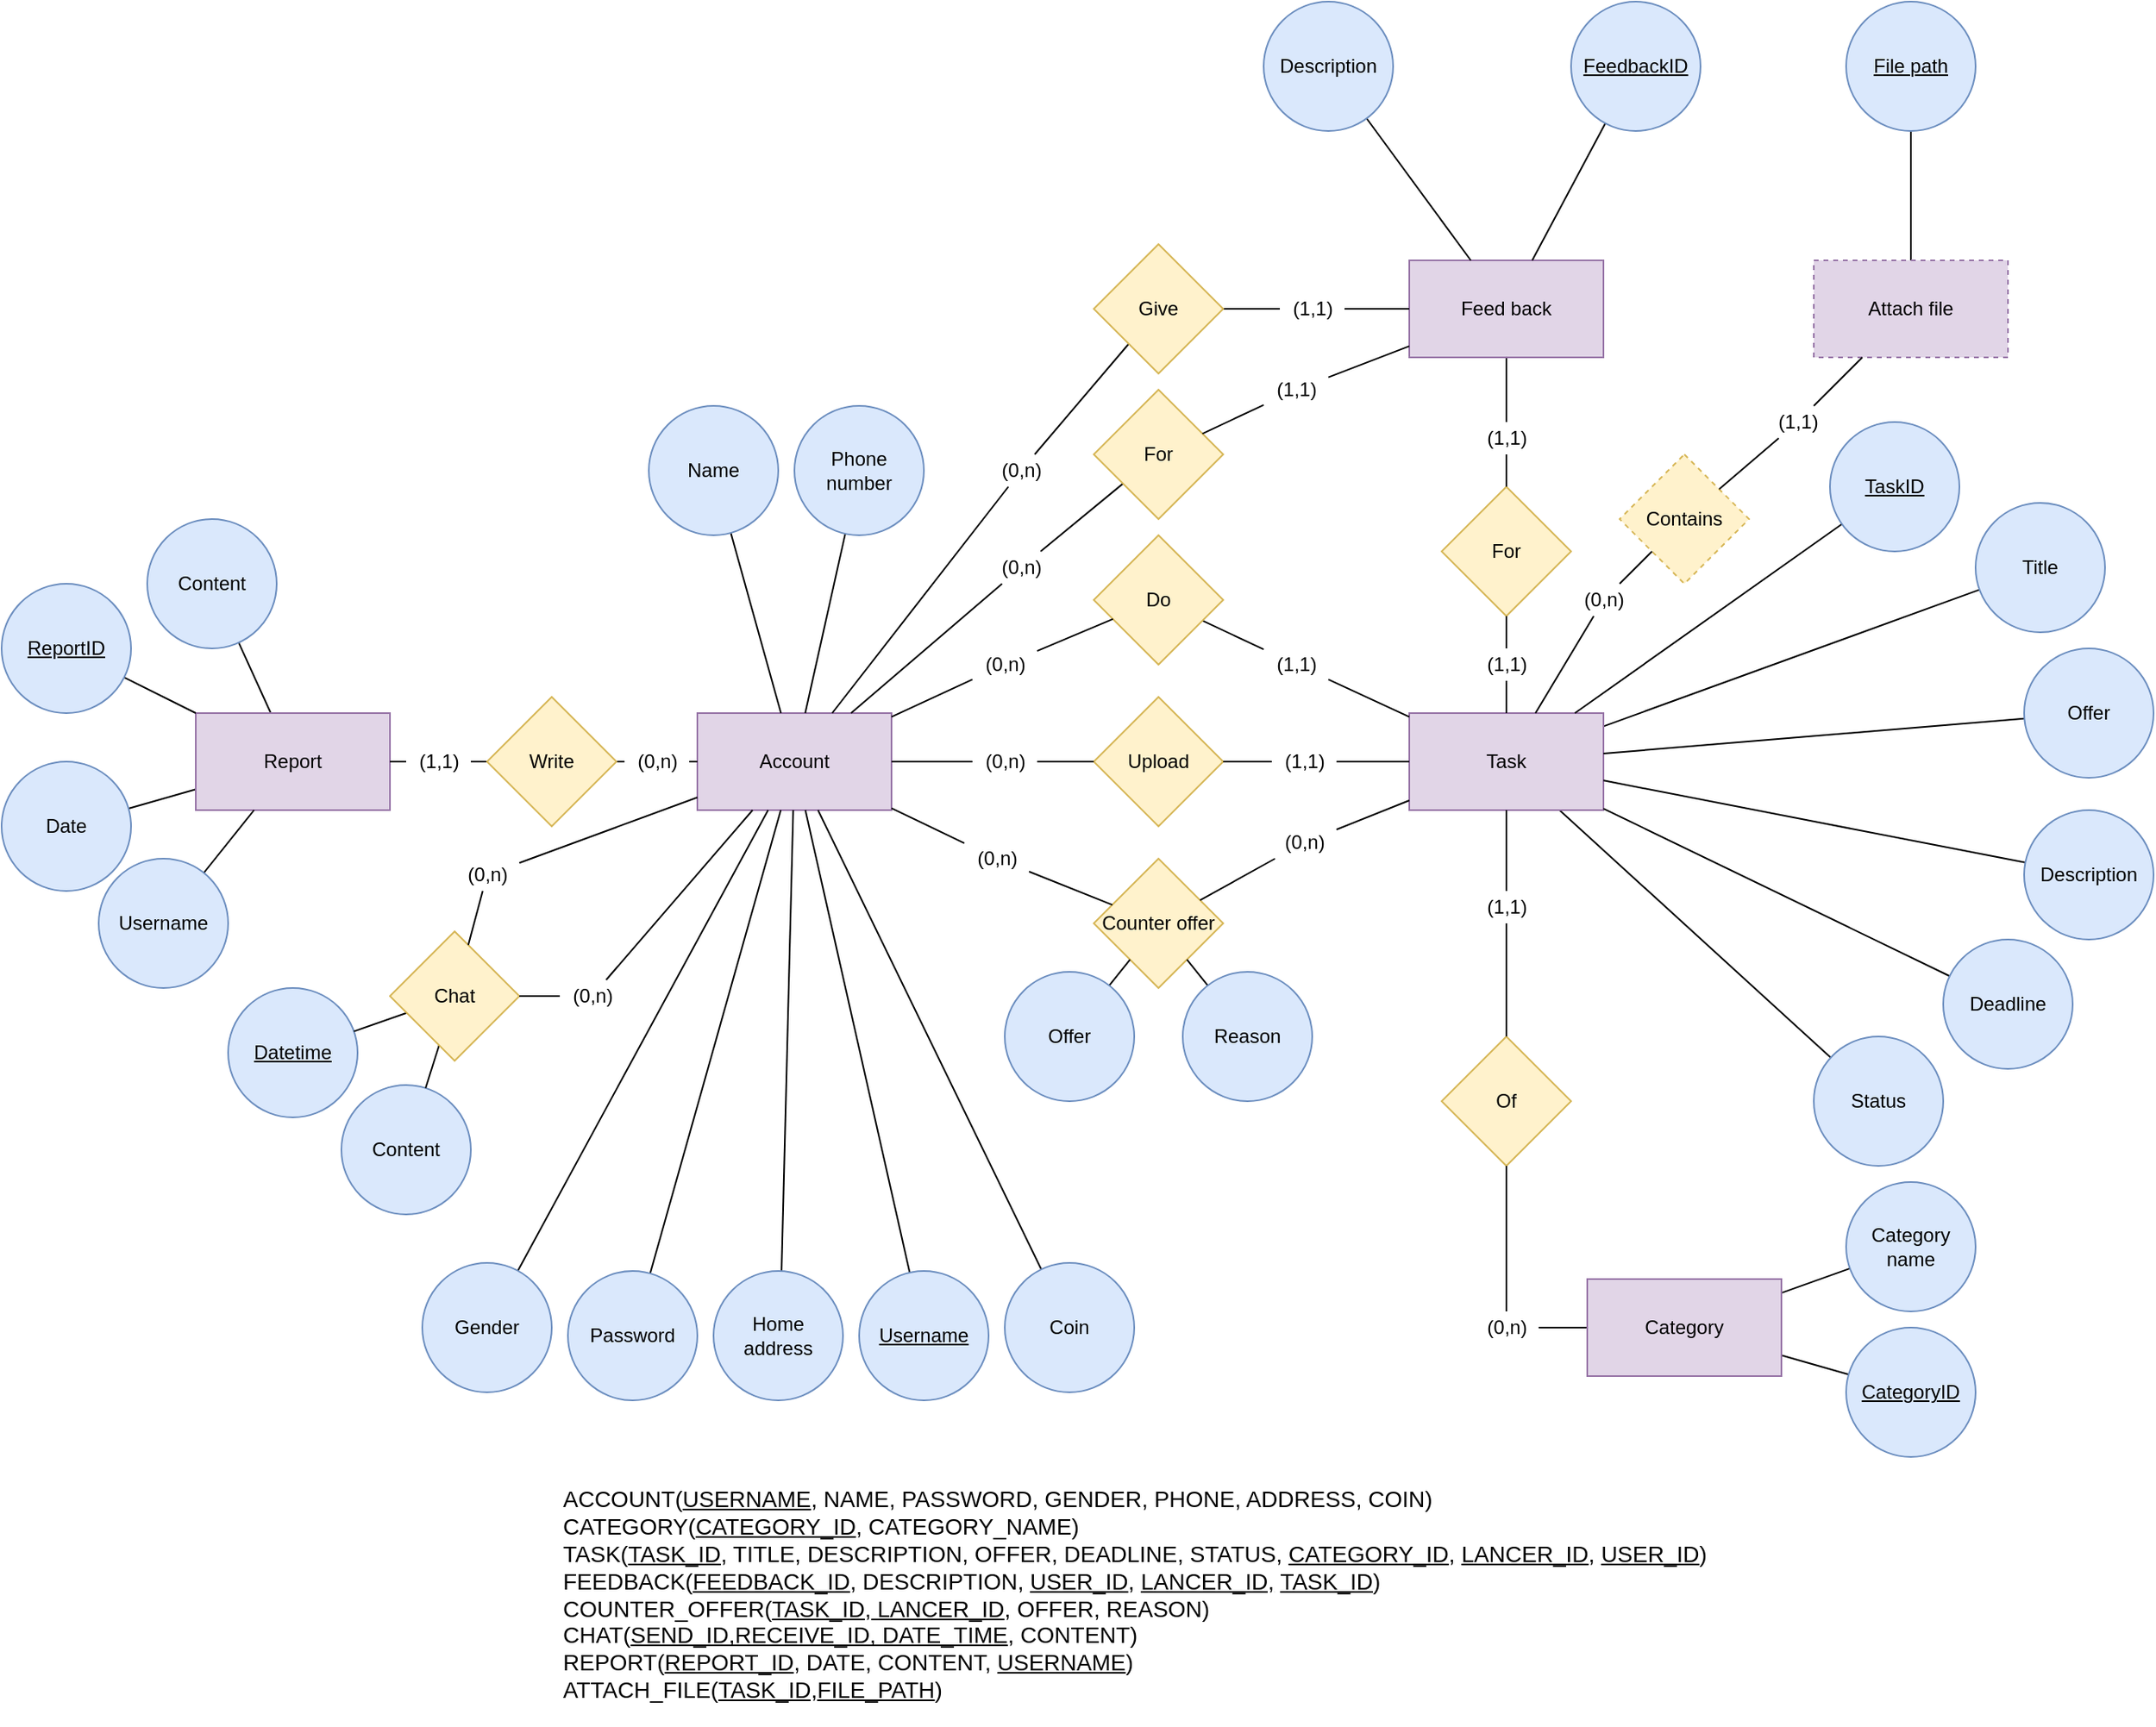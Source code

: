 <mxfile version="13.5.1" type="device"><diagram id="R2lEEEUBdFMjLlhIrx00" name="Page-1"><mxGraphModel dx="1874" dy="592" grid="1" gridSize="10" guides="1" tooltips="1" connect="1" arrows="1" fold="1" page="1" pageScale="1" pageWidth="850" pageHeight="1100" math="0" shadow="0" extFonts="Permanent Marker^https://fonts.googleapis.com/css?family=Permanent+Marker"><root><mxCell id="0"/><mxCell id="1" parent="0"/><mxCell id="MIZJ88geN4VkH-W38aIh-14" style="edgeStyle=none;rounded=0;orthogonalLoop=1;jettySize=auto;html=1;endArrow=none;endFill=0;" parent="1" source="MIZJ88geN4VkH-W38aIh-86" target="bwsTUodTvdUp8kqjwRut-89" edge="1"><mxGeometry relative="1" as="geometry"/></mxCell><mxCell id="MIZJ88geN4VkH-W38aIh-15" style="edgeStyle=none;rounded=0;orthogonalLoop=1;jettySize=auto;html=1;endArrow=none;endFill=0;" parent="1" source="MIZJ88geN4VkH-W38aIh-82" target="bwsTUodTvdUp8kqjwRut-88" edge="1"><mxGeometry relative="1" as="geometry"/></mxCell><mxCell id="MIZJ88geN4VkH-W38aIh-29" style="edgeStyle=none;rounded=0;orthogonalLoop=1;jettySize=auto;html=1;endArrow=none;endFill=0;" parent="1" source="MIZJ88geN4VkH-W38aIh-73" target="bwsTUodTvdUp8kqjwRut-73" edge="1"><mxGeometry relative="1" as="geometry"/></mxCell><mxCell id="bwsTUodTvdUp8kqjwRut-4" value="Account" style="rounded=0;whiteSpace=wrap;html=1;fillColor=#e1d5e7;strokeColor=#9673a6;" parent="1" vertex="1"><mxGeometry x="-170" y="470" width="120" height="60" as="geometry"/></mxCell><mxCell id="MIZJ88geN4VkH-W38aIh-22" style="edgeStyle=none;rounded=0;orthogonalLoop=1;jettySize=auto;html=1;endArrow=none;endFill=0;" parent="1" source="bwsTUodTvdUp8kqjwRut-7" target="bwsTUodTvdUp8kqjwRut-4" edge="1"><mxGeometry relative="1" as="geometry"/></mxCell><mxCell id="bwsTUodTvdUp8kqjwRut-7" value="Username" style="ellipse;whiteSpace=wrap;html=1;aspect=fixed;fontStyle=4;fillColor=#dae8fc;strokeColor=#6c8ebf;" parent="1" vertex="1"><mxGeometry x="-70" y="815" width="80" height="80" as="geometry"/></mxCell><mxCell id="XnlqO2PIqlRNYGpHkRae-4" style="edgeStyle=none;rounded=0;orthogonalLoop=1;jettySize=auto;html=1;endArrow=none;endFill=0;" parent="1" source="bwsTUodTvdUp8kqjwRut-9" target="bwsTUodTvdUp8kqjwRut-4" edge="1"><mxGeometry relative="1" as="geometry"/></mxCell><mxCell id="bwsTUodTvdUp8kqjwRut-9" value="Phone number" style="ellipse;whiteSpace=wrap;html=1;aspect=fixed;direction=west;fillColor=#dae8fc;strokeColor=#6c8ebf;" parent="1" vertex="1"><mxGeometry x="-110" y="280" width="80" height="80" as="geometry"/></mxCell><mxCell id="bwsTUodTvdUp8kqjwRut-112" style="edgeStyle=none;rounded=0;orthogonalLoop=1;jettySize=auto;html=1;exitX=0.5;exitY=1;exitDx=0;exitDy=0;endArrow=none;endFill=0;" parent="1" source="bwsTUodTvdUp8kqjwRut-10" target="bwsTUodTvdUp8kqjwRut-4" edge="1"><mxGeometry relative="1" as="geometry"/></mxCell><mxCell id="bwsTUodTvdUp8kqjwRut-10" value="Home address" style="ellipse;whiteSpace=wrap;html=1;aspect=fixed;fillColor=#dae8fc;strokeColor=#6c8ebf;" parent="1" vertex="1"><mxGeometry x="-160" y="815" width="80" height="80" as="geometry"/></mxCell><mxCell id="MIZJ88geN4VkH-W38aIh-21" style="edgeStyle=none;rounded=0;orthogonalLoop=1;jettySize=auto;html=1;endArrow=none;endFill=0;" parent="1" source="bwsTUodTvdUp8kqjwRut-11" target="bwsTUodTvdUp8kqjwRut-4" edge="1"><mxGeometry relative="1" as="geometry"/></mxCell><mxCell id="bwsTUodTvdUp8kqjwRut-11" value="Gender" style="ellipse;whiteSpace=wrap;html=1;aspect=fixed;fillColor=#dae8fc;strokeColor=#6c8ebf;" parent="1" vertex="1"><mxGeometry x="-340" y="810" width="80" height="80" as="geometry"/></mxCell><mxCell id="bwsTUodTvdUp8kqjwRut-144" style="edgeStyle=none;rounded=0;orthogonalLoop=1;jettySize=auto;html=1;endArrow=none;endFill=0;" parent="1" source="MIZJ88geN4VkH-W38aIh-104" target="bwsTUodTvdUp8kqjwRut-28" edge="1"><mxGeometry relative="1" as="geometry"/></mxCell><mxCell id="fQe3oamUmW8SX_abp2Gm-2" style="rounded=0;orthogonalLoop=1;jettySize=auto;html=1;endArrow=none;endFill=0;" parent="1" source="bwsTUodTvdUp8kqjwRut-26" target="fQe3oamUmW8SX_abp2Gm-1" edge="1"><mxGeometry relative="1" as="geometry"/></mxCell><mxCell id="fQe3oamUmW8SX_abp2Gm-4" style="edgeStyle=none;rounded=0;orthogonalLoop=1;jettySize=auto;html=1;endArrow=none;endFill=0;" parent="1" source="bwsTUodTvdUp8kqjwRut-26" target="fQe3oamUmW8SX_abp2Gm-3" edge="1"><mxGeometry relative="1" as="geometry"/></mxCell><mxCell id="bwsTUodTvdUp8kqjwRut-26" value="Task" style="rounded=0;whiteSpace=wrap;html=1;fillColor=#e1d5e7;strokeColor=#9673a6;" parent="1" vertex="1"><mxGeometry x="270" y="470" width="120" height="60" as="geometry"/></mxCell><mxCell id="MIZJ88geN4VkH-W38aIh-32" style="edgeStyle=none;rounded=0;orthogonalLoop=1;jettySize=auto;html=1;endArrow=none;endFill=0;" parent="1" source="MIZJ88geN4VkH-W38aIh-106" target="bwsTUodTvdUp8kqjwRut-4" edge="1"><mxGeometry relative="1" as="geometry"/></mxCell><mxCell id="bwsTUodTvdUp8kqjwRut-28" value="Do" style="rhombus;whiteSpace=wrap;html=1;fillColor=#fff2cc;strokeColor=#d6b656;direction=south;" parent="1" vertex="1"><mxGeometry x="75" y="360" width="80" height="80" as="geometry"/></mxCell><mxCell id="MIZJ88geN4VkH-W38aIh-2" style="rounded=0;orthogonalLoop=1;jettySize=auto;html=1;endArrow=none;endFill=0;" parent="1" source="MIZJ88geN4VkH-W38aIh-110" target="bwsTUodTvdUp8kqjwRut-41" edge="1"><mxGeometry relative="1" as="geometry"/></mxCell><mxCell id="MIZJ88geN4VkH-W38aIh-3" style="edgeStyle=none;rounded=0;orthogonalLoop=1;jettySize=auto;html=1;endArrow=none;endFill=0;" parent="1" source="MIZJ88geN4VkH-W38aIh-108" target="bwsTUodTvdUp8kqjwRut-26" edge="1"><mxGeometry relative="1" as="geometry"/></mxCell><mxCell id="bwsTUodTvdUp8kqjwRut-31" value="Of" style="rhombus;whiteSpace=wrap;html=1;fillColor=#fff2cc;strokeColor=#d6b656;" parent="1" vertex="1"><mxGeometry x="290" y="670" width="80" height="80" as="geometry"/></mxCell><mxCell id="MIZJ88geN4VkH-W38aIh-43" style="edgeStyle=none;rounded=0;orthogonalLoop=1;jettySize=auto;html=1;endArrow=none;endFill=0;" parent="1" source="bwsTUodTvdUp8kqjwRut-33" target="bwsTUodTvdUp8kqjwRut-26" edge="1"><mxGeometry relative="1" as="geometry"/></mxCell><mxCell id="bwsTUodTvdUp8kqjwRut-33" value="Description" style="ellipse;whiteSpace=wrap;html=1;aspect=fixed;fillColor=#dae8fc;strokeColor=#6c8ebf;" parent="1" vertex="1"><mxGeometry x="650" y="530" width="80" height="80" as="geometry"/></mxCell><mxCell id="MIZJ88geN4VkH-W38aIh-44" style="edgeStyle=none;rounded=0;orthogonalLoop=1;jettySize=auto;html=1;endArrow=none;endFill=0;" parent="1" source="bwsTUodTvdUp8kqjwRut-39" target="bwsTUodTvdUp8kqjwRut-26" edge="1"><mxGeometry relative="1" as="geometry"/></mxCell><mxCell id="bwsTUodTvdUp8kqjwRut-39" value="Deadline" style="ellipse;whiteSpace=wrap;html=1;aspect=fixed;fillColor=#dae8fc;strokeColor=#6c8ebf;" parent="1" vertex="1"><mxGeometry x="600" y="610" width="80" height="80" as="geometry"/></mxCell><mxCell id="MIZJ88geN4VkH-W38aIh-39" style="edgeStyle=none;rounded=0;orthogonalLoop=1;jettySize=auto;html=1;endArrow=none;endFill=0;" parent="1" source="bwsTUodTvdUp8kqjwRut-41" target="bwsTUodTvdUp8kqjwRut-55" edge="1"><mxGeometry relative="1" as="geometry"/></mxCell><mxCell id="MIZJ88geN4VkH-W38aIh-40" style="edgeStyle=none;rounded=0;orthogonalLoop=1;jettySize=auto;html=1;endArrow=none;endFill=0;" parent="1" source="bwsTUodTvdUp8kqjwRut-41" target="bwsTUodTvdUp8kqjwRut-56" edge="1"><mxGeometry relative="1" as="geometry"/></mxCell><mxCell id="bwsTUodTvdUp8kqjwRut-41" value="Category" style="rounded=0;whiteSpace=wrap;html=1;fillColor=#e1d5e7;strokeColor=#9673a6;" parent="1" vertex="1"><mxGeometry x="380" y="820" width="120" height="60" as="geometry"/></mxCell><mxCell id="MIZJ88geN4VkH-W38aIh-42" style="edgeStyle=none;rounded=0;orthogonalLoop=1;jettySize=auto;html=1;endArrow=none;endFill=0;" parent="1" source="bwsTUodTvdUp8kqjwRut-44" target="bwsTUodTvdUp8kqjwRut-26" edge="1"><mxGeometry relative="1" as="geometry"/></mxCell><mxCell id="bwsTUodTvdUp8kqjwRut-44" value="TaskID" style="ellipse;whiteSpace=wrap;html=1;aspect=fixed;fontStyle=4;fillColor=#dae8fc;strokeColor=#6c8ebf;" parent="1" vertex="1"><mxGeometry x="530" y="290" width="80" height="80" as="geometry"/></mxCell><mxCell id="bwsTUodTvdUp8kqjwRut-135" style="edgeStyle=none;rounded=0;orthogonalLoop=1;jettySize=auto;html=1;endArrow=none;endFill=0;" parent="1" source="bwsTUodTvdUp8kqjwRut-46" target="bwsTUodTvdUp8kqjwRut-4" edge="1"><mxGeometry relative="1" as="geometry"/></mxCell><mxCell id="bwsTUodTvdUp8kqjwRut-46" value="Coin" style="ellipse;whiteSpace=wrap;html=1;aspect=fixed;fillColor=#dae8fc;strokeColor=#6c8ebf;" parent="1" vertex="1"><mxGeometry x="20" y="810" width="80" height="80" as="geometry"/></mxCell><mxCell id="MIZJ88geN4VkH-W38aIh-33" style="edgeStyle=none;rounded=0;orthogonalLoop=1;jettySize=auto;html=1;endArrow=none;endFill=0;" parent="1" source="MIZJ88geN4VkH-W38aIh-96" target="bwsTUodTvdUp8kqjwRut-4" edge="1"><mxGeometry relative="1" as="geometry"/></mxCell><mxCell id="MIZJ88geN4VkH-W38aIh-49" style="edgeStyle=none;rounded=0;orthogonalLoop=1;jettySize=auto;html=1;endArrow=none;endFill=0;" parent="1" source="MIZJ88geN4VkH-W38aIh-98" target="bwsTUodTvdUp8kqjwRut-26" edge="1"><mxGeometry relative="1" as="geometry"/></mxCell><mxCell id="bwsTUodTvdUp8kqjwRut-48" value="Upload" style="rhombus;whiteSpace=wrap;html=1;fillColor=#fff2cc;strokeColor=#d6b656;" parent="1" vertex="1"><mxGeometry x="75" y="460" width="80" height="80" as="geometry"/></mxCell><mxCell id="MIZJ88geN4VkH-W38aIh-34" style="edgeStyle=none;rounded=0;orthogonalLoop=1;jettySize=auto;html=1;endArrow=none;endFill=0;" parent="1" source="MIZJ88geN4VkH-W38aIh-100" target="bwsTUodTvdUp8kqjwRut-4" edge="1"><mxGeometry relative="1" as="geometry"/></mxCell><mxCell id="MIZJ88geN4VkH-W38aIh-48" style="edgeStyle=none;rounded=0;orthogonalLoop=1;jettySize=auto;html=1;endArrow=none;endFill=0;" parent="1" source="MIZJ88geN4VkH-W38aIh-102" target="bwsTUodTvdUp8kqjwRut-26" edge="1"><mxGeometry relative="1" as="geometry"/></mxCell><mxCell id="bwsTUodTvdUp8kqjwRut-51" value="Counter offer" style="rhombus;whiteSpace=wrap;html=1;fillColor=#fff2cc;strokeColor=#d6b656;" parent="1" vertex="1"><mxGeometry x="75" y="560" width="80" height="80" as="geometry"/></mxCell><mxCell id="bwsTUodTvdUp8kqjwRut-55" value="CategoryID" style="ellipse;whiteSpace=wrap;html=1;aspect=fixed;fillColor=#dae8fc;strokeColor=#6c8ebf;fontStyle=4" parent="1" vertex="1"><mxGeometry x="540" y="850" width="80" height="80" as="geometry"/></mxCell><mxCell id="bwsTUodTvdUp8kqjwRut-56" value="Category name" style="ellipse;whiteSpace=wrap;html=1;aspect=fixed;fillColor=#dae8fc;strokeColor=#6c8ebf;" parent="1" vertex="1"><mxGeometry x="540" y="760" width="80" height="80" as="geometry"/></mxCell><mxCell id="MIZJ88geN4VkH-W38aIh-30" style="edgeStyle=none;rounded=0;orthogonalLoop=1;jettySize=auto;html=1;endArrow=none;endFill=0;" parent="1" source="bwsTUodTvdUp8kqjwRut-64" target="bwsTUodTvdUp8kqjwRut-51" edge="1"><mxGeometry relative="1" as="geometry"/></mxCell><mxCell id="bwsTUodTvdUp8kqjwRut-64" value="Offer" style="ellipse;whiteSpace=wrap;html=1;aspect=fixed;fontStyle=0;fillColor=#dae8fc;strokeColor=#6c8ebf;" parent="1" vertex="1"><mxGeometry x="20" y="630" width="80" height="80" as="geometry"/></mxCell><mxCell id="MIZJ88geN4VkH-W38aIh-41" style="edgeStyle=none;rounded=0;orthogonalLoop=1;jettySize=auto;html=1;endArrow=none;endFill=0;" parent="1" source="bwsTUodTvdUp8kqjwRut-65" target="bwsTUodTvdUp8kqjwRut-26" edge="1"><mxGeometry relative="1" as="geometry"/></mxCell><mxCell id="bwsTUodTvdUp8kqjwRut-65" value="Offer" style="ellipse;whiteSpace=wrap;html=1;aspect=fixed;fontStyle=0;fillColor=#dae8fc;strokeColor=#6c8ebf;" parent="1" vertex="1"><mxGeometry x="650" y="430" width="80" height="80" as="geometry"/></mxCell><mxCell id="MIZJ88geN4VkH-W38aIh-31" style="edgeStyle=none;rounded=0;orthogonalLoop=1;jettySize=auto;html=1;endArrow=none;endFill=0;" parent="1" source="bwsTUodTvdUp8kqjwRut-68" target="bwsTUodTvdUp8kqjwRut-51" edge="1"><mxGeometry relative="1" as="geometry"/></mxCell><mxCell id="bwsTUodTvdUp8kqjwRut-68" value="Reason" style="ellipse;whiteSpace=wrap;html=1;aspect=fixed;fontStyle=0;fillColor=#dae8fc;strokeColor=#6c8ebf;" parent="1" vertex="1"><mxGeometry x="130" y="630" width="80" height="80" as="geometry"/></mxCell><mxCell id="MIZJ88geN4VkH-W38aIh-36" style="edgeStyle=none;rounded=0;orthogonalLoop=1;jettySize=auto;html=1;endArrow=none;endFill=0;" parent="1" source="bwsTUodTvdUp8kqjwRut-71" target="bwsTUodTvdUp8kqjwRut-79" edge="1"><mxGeometry relative="1" as="geometry"/></mxCell><mxCell id="MIZJ88geN4VkH-W38aIh-38" style="edgeStyle=none;rounded=0;orthogonalLoop=1;jettySize=auto;html=1;endArrow=none;endFill=0;" parent="1" source="bwsTUodTvdUp8kqjwRut-71" target="bwsTUodTvdUp8kqjwRut-83" edge="1"><mxGeometry relative="1" as="geometry"/></mxCell><mxCell id="MIZJ88geN4VkH-W38aIh-51" style="edgeStyle=none;rounded=0;orthogonalLoop=1;jettySize=auto;html=1;endArrow=none;endFill=0;" parent="1" source="MIZJ88geN4VkH-W38aIh-77" target="bwsTUodTvdUp8kqjwRut-73" edge="1"><mxGeometry relative="1" as="geometry"/></mxCell><mxCell id="bwsTUodTvdUp8kqjwRut-71" value="Report" style="rounded=0;whiteSpace=wrap;html=1;fillColor=#e1d5e7;strokeColor=#9673a6;" parent="1" vertex="1"><mxGeometry x="-480" y="470" width="120" height="60" as="geometry"/></mxCell><mxCell id="bwsTUodTvdUp8kqjwRut-73" value="Write" style="rhombus;whiteSpace=wrap;html=1;fillColor=#fff2cc;strokeColor=#d6b656;" parent="1" vertex="1"><mxGeometry x="-300" y="460" width="80" height="80" as="geometry"/></mxCell><mxCell id="bwsTUodTvdUp8kqjwRut-104" style="edgeStyle=none;rounded=0;orthogonalLoop=1;jettySize=auto;html=1;endArrow=none;endFill=0;" parent="1" source="MIZJ88geN4VkH-W38aIh-90" target="bwsTUodTvdUp8kqjwRut-26" edge="1"><mxGeometry relative="1" as="geometry"/></mxCell><mxCell id="MIZJ88geN4VkH-W38aIh-72" style="edgeStyle=none;rounded=0;orthogonalLoop=1;jettySize=auto;html=1;endArrow=none;endFill=0;" parent="1" source="MIZJ88geN4VkH-W38aIh-88" target="bwsTUodTvdUp8kqjwRut-87" edge="1"><mxGeometry relative="1" as="geometry"/></mxCell><mxCell id="bwsTUodTvdUp8kqjwRut-74" value="For" style="rhombus;whiteSpace=wrap;html=1;fillColor=#fff2cc;strokeColor=#d6b656;" parent="1" vertex="1"><mxGeometry x="290" y="330" width="80" height="80" as="geometry"/></mxCell><mxCell id="bwsTUodTvdUp8kqjwRut-79" value="Content" style="ellipse;whiteSpace=wrap;html=1;aspect=fixed;fontStyle=0;fillColor=#dae8fc;strokeColor=#6c8ebf;" parent="1" vertex="1"><mxGeometry x="-510" y="350" width="80" height="80" as="geometry"/></mxCell><mxCell id="bwsTUodTvdUp8kqjwRut-83" value="Date" style="ellipse;whiteSpace=wrap;html=1;aspect=fixed;fontStyle=0;fillColor=#dae8fc;strokeColor=#6c8ebf;" parent="1" vertex="1"><mxGeometry x="-600" y="500" width="80" height="80" as="geometry"/></mxCell><mxCell id="MIZJ88geN4VkH-W38aIh-16" style="edgeStyle=none;rounded=0;orthogonalLoop=1;jettySize=auto;html=1;endArrow=none;endFill=0;" parent="1" source="MIZJ88geN4VkH-W38aIh-84" target="bwsTUodTvdUp8kqjwRut-88" edge="1"><mxGeometry relative="1" as="geometry"/></mxCell><mxCell id="bwsTUodTvdUp8kqjwRut-87" value="Feed back" style="rounded=0;whiteSpace=wrap;html=1;fillColor=#e1d5e7;strokeColor=#9673a6;" parent="1" vertex="1"><mxGeometry x="270" y="190" width="120" height="60" as="geometry"/></mxCell><mxCell id="bwsTUodTvdUp8kqjwRut-88" value="Give" style="rhombus;whiteSpace=wrap;html=1;fillColor=#fff2cc;strokeColor=#d6b656;" parent="1" vertex="1"><mxGeometry x="75" y="180" width="80" height="80" as="geometry"/></mxCell><mxCell id="MIZJ88geN4VkH-W38aIh-18" style="edgeStyle=none;rounded=0;orthogonalLoop=1;jettySize=auto;html=1;endArrow=none;endFill=0;" parent="1" source="MIZJ88geN4VkH-W38aIh-80" target="bwsTUodTvdUp8kqjwRut-87" edge="1"><mxGeometry relative="1" as="geometry"/></mxCell><mxCell id="bwsTUodTvdUp8kqjwRut-89" value="For" style="rhombus;whiteSpace=wrap;html=1;fillColor=#fff2cc;strokeColor=#d6b656;" parent="1" vertex="1"><mxGeometry x="75" y="270" width="80" height="80" as="geometry"/></mxCell><mxCell id="9yorVAs594_9NN6NSDtj-6" style="rounded=0;orthogonalLoop=1;jettySize=auto;html=1;startArrow=none;startFill=0;endArrow=none;endFill=0;" parent="1" source="bwsTUodTvdUp8kqjwRut-90" target="bwsTUodTvdUp8kqjwRut-87" edge="1"><mxGeometry relative="1" as="geometry"/></mxCell><mxCell id="bwsTUodTvdUp8kqjwRut-90" value="Description" style="ellipse;whiteSpace=wrap;html=1;aspect=fixed;fillColor=#dae8fc;strokeColor=#6c8ebf;" parent="1" vertex="1"><mxGeometry x="180" y="30" width="80" height="80" as="geometry"/></mxCell><mxCell id="bwsTUodTvdUp8kqjwRut-156" value="&lt;p style=&quot;font-size: 14px&quot;&gt;&lt;font style=&quot;font-size: 14px&quot;&gt;ACCOUNT(&lt;u&gt;USERNAME&lt;/u&gt;, NAME, PASSWORD, GENDER, PHONE, ADDRESS, COIN)&lt;br&gt;&lt;/font&gt;&lt;font style=&quot;font-size: 14px&quot;&gt;CATEGORY(&lt;u&gt;CATEGORY_ID&lt;/u&gt;, CATEGORY_NAME)&lt;br&gt;&lt;/font&gt;&lt;font style=&quot;font-size: 14px&quot;&gt;TASK(&lt;u&gt;TASK_ID&lt;/u&gt;, TITLE, DESCRIPTION, OFFER, DEADLINE, STATUS,&amp;nbsp;&lt;u&gt;CATEGORY_ID&lt;/u&gt;, &lt;u&gt;LANCER_ID&lt;/u&gt;, &lt;u&gt;USER_ID&lt;/u&gt;)&lt;br&gt;&lt;/font&gt;&lt;font style=&quot;font-size: 14px&quot;&gt;FEEDBACK(&lt;u&gt;FEEDBACK_ID&lt;/u&gt;, DESCRIPTION,&amp;nbsp;&lt;u&gt;USER_ID&lt;/u&gt;, &lt;u&gt;LANCER_ID,&lt;/u&gt; &lt;u&gt;TASK_ID&lt;/u&gt;)&lt;br&gt;&lt;/font&gt;&lt;font style=&quot;font-size: 14px&quot;&gt;COUNTER_OFFER(&lt;u&gt;TASK_ID, LANCER_ID&lt;/u&gt;, OFFER, REASON)&lt;br&gt;&lt;/font&gt;CHAT(&lt;u&gt;SEND_ID,RECEIVE_ID, DATE_TIME&lt;/u&gt;, CONTENT)&lt;br&gt;REPORT(&lt;u&gt;REPORT_ID&lt;/u&gt;, DATE, CONTENT, &lt;u&gt;USERNAME&lt;/u&gt;)&lt;br&gt;ATTACH_FILE(&lt;u style=&quot;font-family: &amp;#34;helvetica&amp;#34; ; white-space: nowrap&quot;&gt;TASK_ID,FILE_PATH&lt;/u&gt;&lt;span style=&quot;font-family: &amp;#34;helvetica&amp;#34; ; white-space: nowrap&quot;&gt;)&lt;/span&gt;&lt;/p&gt;" style="text;html=1;align=left;verticalAlign=middle;resizable=0;points=[];autosize=1;" parent="1" vertex="1"><mxGeometry x="-255" y="945" width="720" height="140" as="geometry"/></mxCell><mxCell id="bwsTUodTvdUp8kqjwRut-158" style="edgeStyle=none;rounded=0;orthogonalLoop=1;jettySize=auto;html=1;endArrow=none;endFill=0;" parent="1" source="bwsTUodTvdUp8kqjwRut-157" target="bwsTUodTvdUp8kqjwRut-71" edge="1"><mxGeometry relative="1" as="geometry"/></mxCell><mxCell id="bwsTUodTvdUp8kqjwRut-157" value="ReportID" style="ellipse;whiteSpace=wrap;html=1;aspect=fixed;fontStyle=4;fillColor=#dae8fc;strokeColor=#6c8ebf;" parent="1" vertex="1"><mxGeometry x="-600" y="390" width="80" height="80" as="geometry"/></mxCell><mxCell id="bwsTUodTvdUp8kqjwRut-160" style="edgeStyle=none;rounded=0;orthogonalLoop=1;jettySize=auto;html=1;endArrow=none;endFill=0;" parent="1" source="bwsTUodTvdUp8kqjwRut-159" target="bwsTUodTvdUp8kqjwRut-87" edge="1"><mxGeometry relative="1" as="geometry"/></mxCell><mxCell id="bwsTUodTvdUp8kqjwRut-159" value="FeedbackID" style="ellipse;whiteSpace=wrap;html=1;aspect=fixed;fillColor=#dae8fc;strokeColor=#6c8ebf;fontStyle=4" parent="1" vertex="1"><mxGeometry x="370" y="30" width="80" height="80" as="geometry"/></mxCell><mxCell id="bwsTUodTvdUp8kqjwRut-165" value="Content" style="ellipse;whiteSpace=wrap;html=1;aspect=fixed;fontStyle=0;fillColor=#dae8fc;strokeColor=#6c8ebf;" parent="1" vertex="1"><mxGeometry x="-390" y="700" width="80" height="80" as="geometry"/></mxCell><mxCell id="bwsTUodTvdUp8kqjwRut-166" value="Datetime" style="ellipse;whiteSpace=wrap;html=1;aspect=fixed;fontStyle=4;fillColor=#dae8fc;strokeColor=#6c8ebf;" parent="1" vertex="1"><mxGeometry x="-460" y="640" width="80" height="80" as="geometry"/></mxCell><mxCell id="bwsTUodTvdUp8kqjwRut-181" style="edgeStyle=none;rounded=0;orthogonalLoop=1;jettySize=auto;html=1;exitX=0.5;exitY=0;exitDx=0;exitDy=0;endArrow=none;endFill=0;" parent="1" source="bwsTUodTvdUp8kqjwRut-172" target="bwsTUodTvdUp8kqjwRut-173" edge="1"><mxGeometry relative="1" as="geometry"/></mxCell><mxCell id="bwsTUodTvdUp8kqjwRut-172" value="Attach file" style="rounded=0;whiteSpace=wrap;html=1;fillColor=#e1d5e7;strokeColor=#9673a6;dashed=1;" parent="1" vertex="1"><mxGeometry x="520" y="190" width="120" height="60" as="geometry"/></mxCell><mxCell id="bwsTUodTvdUp8kqjwRut-173" value="File path" style="ellipse;whiteSpace=wrap;html=1;aspect=fixed;fontStyle=4;fillColor=#dae8fc;strokeColor=#6c8ebf;" parent="1" vertex="1"><mxGeometry x="540" y="30" width="80" height="80" as="geometry"/></mxCell><mxCell id="bwsTUodTvdUp8kqjwRut-177" style="edgeStyle=none;rounded=0;orthogonalLoop=1;jettySize=auto;html=1;endArrow=none;endFill=0;" parent="1" source="MIZJ88geN4VkH-W38aIh-94" target="bwsTUodTvdUp8kqjwRut-172" edge="1"><mxGeometry relative="1" as="geometry"/></mxCell><mxCell id="bwsTUodTvdUp8kqjwRut-178" style="edgeStyle=none;rounded=0;orthogonalLoop=1;jettySize=auto;html=1;endArrow=none;endFill=0;" parent="1" source="MIZJ88geN4VkH-W38aIh-92" target="bwsTUodTvdUp8kqjwRut-26" edge="1"><mxGeometry relative="1" as="geometry"/></mxCell><mxCell id="bwsTUodTvdUp8kqjwRut-176" value="Contains" style="rhombus;whiteSpace=wrap;html=1;fillColor=#fff2cc;strokeColor=#d6b656;dashed=1;" parent="1" vertex="1"><mxGeometry x="400" y="310" width="80" height="80" as="geometry"/></mxCell><mxCell id="MIZJ88geN4VkH-W38aIh-35" style="edgeStyle=none;rounded=0;orthogonalLoop=1;jettySize=auto;html=1;endArrow=none;endFill=0;" parent="1" source="bwsTUodTvdUp8kqjwRut-8" target="bwsTUodTvdUp8kqjwRut-4" edge="1"><mxGeometry relative="1" as="geometry"/></mxCell><mxCell id="bwsTUodTvdUp8kqjwRut-8" value="Password" style="ellipse;whiteSpace=wrap;html=1;aspect=fixed;fillColor=#dae8fc;strokeColor=#6c8ebf;" parent="1" vertex="1"><mxGeometry x="-250" y="815" width="80" height="80" as="geometry"/></mxCell><mxCell id="MIZJ88geN4VkH-W38aIh-65" style="edgeStyle=none;rounded=0;orthogonalLoop=1;jettySize=auto;html=1;endArrow=none;endFill=0;" parent="1" source="MIZJ88geN4VkH-W38aIh-118" target="bwsTUodTvdUp8kqjwRut-4" edge="1"><mxGeometry relative="1" as="geometry"/></mxCell><mxCell id="MIZJ88geN4VkH-W38aIh-120" style="edgeStyle=none;rounded=0;orthogonalLoop=1;jettySize=auto;html=1;endArrow=none;endFill=0;" parent="1" source="MIZJ88geN4VkH-W38aIh-121" target="bwsTUodTvdUp8kqjwRut-4" edge="1"><mxGeometry relative="1" as="geometry"/></mxCell><mxCell id="MIZJ88geN4VkH-W38aIh-123" style="edgeStyle=none;rounded=0;orthogonalLoop=1;jettySize=auto;html=1;endArrow=none;endFill=0;" parent="1" source="MIZJ88geN4VkH-W38aIh-62" target="bwsTUodTvdUp8kqjwRut-166" edge="1"><mxGeometry relative="1" as="geometry"/></mxCell><mxCell id="MIZJ88geN4VkH-W38aIh-124" style="edgeStyle=none;rounded=0;orthogonalLoop=1;jettySize=auto;html=1;endArrow=none;endFill=0;" parent="1" source="MIZJ88geN4VkH-W38aIh-62" target="bwsTUodTvdUp8kqjwRut-165" edge="1"><mxGeometry relative="1" as="geometry"/></mxCell><mxCell id="MIZJ88geN4VkH-W38aIh-62" value="Chat" style="rhombus;whiteSpace=wrap;html=1;fillColor=#fff2cc;strokeColor=#d6b656;direction=south;" parent="1" vertex="1"><mxGeometry x="-360" y="605" width="80" height="80" as="geometry"/></mxCell><mxCell id="MIZJ88geN4VkH-W38aIh-73" value="(0,n)" style="text;html=1;align=center;verticalAlign=middle;resizable=0;points=[];autosize=1;" parent="1" vertex="1"><mxGeometry x="-215" y="490" width="40" height="20" as="geometry"/></mxCell><mxCell id="MIZJ88geN4VkH-W38aIh-75" style="edgeStyle=none;rounded=0;orthogonalLoop=1;jettySize=auto;html=1;endArrow=none;endFill=0;" parent="1" source="bwsTUodTvdUp8kqjwRut-4" target="MIZJ88geN4VkH-W38aIh-73" edge="1"><mxGeometry relative="1" as="geometry"><mxPoint x="-170" y="500" as="sourcePoint"/><mxPoint x="-215" y="500" as="targetPoint"/></mxGeometry></mxCell><mxCell id="MIZJ88geN4VkH-W38aIh-77" value="(1,1)" style="text;html=1;align=center;verticalAlign=middle;resizable=0;points=[];autosize=1;" parent="1" vertex="1"><mxGeometry x="-350" y="490" width="40" height="20" as="geometry"/></mxCell><mxCell id="MIZJ88geN4VkH-W38aIh-78" style="edgeStyle=none;rounded=0;orthogonalLoop=1;jettySize=auto;html=1;endArrow=none;endFill=0;" parent="1" source="bwsTUodTvdUp8kqjwRut-71" target="MIZJ88geN4VkH-W38aIh-77" edge="1"><mxGeometry relative="1" as="geometry"><mxPoint x="-350" y="500" as="sourcePoint"/><mxPoint x="-300" y="500" as="targetPoint"/></mxGeometry></mxCell><mxCell id="MIZJ88geN4VkH-W38aIh-80" value="(1,1)" style="text;html=1;align=center;verticalAlign=middle;resizable=0;points=[];autosize=1;" parent="1" vertex="1"><mxGeometry x="180" y="260" width="40" height="20" as="geometry"/></mxCell><mxCell id="MIZJ88geN4VkH-W38aIh-81" style="edgeStyle=none;rounded=0;orthogonalLoop=1;jettySize=auto;html=1;endArrow=none;endFill=0;" parent="1" source="bwsTUodTvdUp8kqjwRut-89" target="MIZJ88geN4VkH-W38aIh-80" edge="1"><mxGeometry relative="1" as="geometry"><mxPoint x="143.197" y="298.197" as="sourcePoint"/><mxPoint x="270" y="245.116" as="targetPoint"/></mxGeometry></mxCell><mxCell id="MIZJ88geN4VkH-W38aIh-82" value="(0,n)" style="text;html=1;align=center;verticalAlign=middle;resizable=0;points=[];autosize=1;" parent="1" vertex="1"><mxGeometry x="10" y="310" width="40" height="20" as="geometry"/></mxCell><mxCell id="MIZJ88geN4VkH-W38aIh-83" style="edgeStyle=none;rounded=0;orthogonalLoop=1;jettySize=auto;html=1;endArrow=none;endFill=0;" parent="1" source="bwsTUodTvdUp8kqjwRut-4" target="MIZJ88geN4VkH-W38aIh-82" edge="1"><mxGeometry relative="1" as="geometry"><mxPoint x="-85.893" y="470" as="sourcePoint"/><mxPoint x="97.178" y="242.178" as="targetPoint"/></mxGeometry></mxCell><mxCell id="MIZJ88geN4VkH-W38aIh-84" value="(1,1)" style="text;html=1;align=center;verticalAlign=middle;resizable=0;points=[];autosize=1;" parent="1" vertex="1"><mxGeometry x="190" y="210" width="40" height="20" as="geometry"/></mxCell><mxCell id="MIZJ88geN4VkH-W38aIh-85" style="edgeStyle=none;rounded=0;orthogonalLoop=1;jettySize=auto;html=1;endArrow=none;endFill=0;" parent="1" source="bwsTUodTvdUp8kqjwRut-87" target="MIZJ88geN4VkH-W38aIh-84" edge="1"><mxGeometry relative="1" as="geometry"><mxPoint x="270" y="220" as="sourcePoint"/><mxPoint x="155" y="220" as="targetPoint"/></mxGeometry></mxCell><mxCell id="MIZJ88geN4VkH-W38aIh-86" value="(0,n)" style="text;html=1;align=center;verticalAlign=middle;resizable=0;points=[];autosize=1;" parent="1" vertex="1"><mxGeometry x="10" y="370" width="40" height="20" as="geometry"/></mxCell><mxCell id="MIZJ88geN4VkH-W38aIh-87" style="edgeStyle=none;rounded=0;orthogonalLoop=1;jettySize=auto;html=1;endArrow=none;endFill=0;" parent="1" source="bwsTUodTvdUp8kqjwRut-4" target="MIZJ88geN4VkH-W38aIh-86" edge="1"><mxGeometry relative="1" as="geometry"><mxPoint x="-74.474" y="470" as="sourcePoint"/><mxPoint x="93.313" y="328.313" as="targetPoint"/></mxGeometry></mxCell><mxCell id="MIZJ88geN4VkH-W38aIh-88" value="(1,1)" style="text;html=1;align=center;verticalAlign=middle;resizable=0;points=[];autosize=1;" parent="1" vertex="1"><mxGeometry x="310" y="290" width="40" height="20" as="geometry"/></mxCell><mxCell id="MIZJ88geN4VkH-W38aIh-89" style="edgeStyle=none;rounded=0;orthogonalLoop=1;jettySize=auto;html=1;endArrow=none;endFill=0;" parent="1" source="bwsTUodTvdUp8kqjwRut-74" target="MIZJ88geN4VkH-W38aIh-88" edge="1"><mxGeometry relative="1" as="geometry"><mxPoint x="330" y="340" as="sourcePoint"/><mxPoint x="330" y="250" as="targetPoint"/></mxGeometry></mxCell><mxCell id="MIZJ88geN4VkH-W38aIh-90" value="(1,1)" style="text;html=1;align=center;verticalAlign=middle;resizable=0;points=[];autosize=1;" parent="1" vertex="1"><mxGeometry x="310" y="430" width="40" height="20" as="geometry"/></mxCell><mxCell id="MIZJ88geN4VkH-W38aIh-91" style="edgeStyle=none;rounded=0;orthogonalLoop=1;jettySize=auto;html=1;endArrow=none;endFill=0;" parent="1" source="bwsTUodTvdUp8kqjwRut-74" target="MIZJ88geN4VkH-W38aIh-90" edge="1"><mxGeometry relative="1" as="geometry"><mxPoint x="330" y="420" as="sourcePoint"/><mxPoint x="330" y="470" as="targetPoint"/></mxGeometry></mxCell><mxCell id="MIZJ88geN4VkH-W38aIh-92" value="(0,n)" style="text;html=1;align=center;verticalAlign=middle;resizable=0;points=[];autosize=1;" parent="1" vertex="1"><mxGeometry x="370" y="390" width="40" height="20" as="geometry"/></mxCell><mxCell id="MIZJ88geN4VkH-W38aIh-93" style="edgeStyle=none;rounded=0;orthogonalLoop=1;jettySize=auto;html=1;endArrow=none;endFill=0;" parent="1" source="bwsTUodTvdUp8kqjwRut-176" target="MIZJ88geN4VkH-W38aIh-92" edge="1"><mxGeometry relative="1" as="geometry"><mxPoint x="439.2" y="399.2" as="sourcePoint"/><mxPoint x="362.5" y="470" as="targetPoint"/></mxGeometry></mxCell><mxCell id="MIZJ88geN4VkH-W38aIh-94" value="(1,1)" style="text;html=1;align=center;verticalAlign=middle;resizable=0;points=[];autosize=1;" parent="1" vertex="1"><mxGeometry x="490" y="280" width="40" height="20" as="geometry"/></mxCell><mxCell id="MIZJ88geN4VkH-W38aIh-95" style="edgeStyle=none;rounded=0;orthogonalLoop=1;jettySize=auto;html=1;endArrow=none;endFill=0;" parent="1" source="bwsTUodTvdUp8kqjwRut-176" target="MIZJ88geN4VkH-W38aIh-94" edge="1"><mxGeometry relative="1" as="geometry"><mxPoint x="477.143" y="357.143" as="sourcePoint"/><mxPoint x="557.5" y="250" as="targetPoint"/></mxGeometry></mxCell><mxCell id="MIZJ88geN4VkH-W38aIh-96" value="(0,n)" style="text;html=1;align=center;verticalAlign=middle;resizable=0;points=[];autosize=1;" parent="1" vertex="1"><mxGeometry y="490" width="40" height="20" as="geometry"/></mxCell><mxCell id="MIZJ88geN4VkH-W38aIh-97" style="edgeStyle=none;rounded=0;orthogonalLoop=1;jettySize=auto;html=1;endArrow=none;endFill=0;" parent="1" source="bwsTUodTvdUp8kqjwRut-48" target="MIZJ88geN4VkH-W38aIh-96" edge="1"><mxGeometry relative="1" as="geometry"><mxPoint x="75" y="500" as="sourcePoint"/><mxPoint x="-50" y="500" as="targetPoint"/></mxGeometry></mxCell><mxCell id="MIZJ88geN4VkH-W38aIh-98" value="(1,1)" style="text;html=1;align=center;verticalAlign=middle;resizable=0;points=[];autosize=1;" parent="1" vertex="1"><mxGeometry x="185" y="490" width="40" height="20" as="geometry"/></mxCell><mxCell id="MIZJ88geN4VkH-W38aIh-99" style="edgeStyle=none;rounded=0;orthogonalLoop=1;jettySize=auto;html=1;endArrow=none;endFill=0;" parent="1" source="bwsTUodTvdUp8kqjwRut-48" target="MIZJ88geN4VkH-W38aIh-98" edge="1"><mxGeometry relative="1" as="geometry"><mxPoint x="155" y="500" as="sourcePoint"/><mxPoint x="270" y="500" as="targetPoint"/></mxGeometry></mxCell><mxCell id="MIZJ88geN4VkH-W38aIh-100" value="(0,n)" style="text;html=1;align=center;verticalAlign=middle;resizable=0;points=[];autosize=1;" parent="1" vertex="1"><mxGeometry x="-5" y="550" width="40" height="20" as="geometry"/></mxCell><mxCell id="MIZJ88geN4VkH-W38aIh-101" style="edgeStyle=none;rounded=0;orthogonalLoop=1;jettySize=auto;html=1;endArrow=none;endFill=0;" parent="1" source="bwsTUodTvdUp8kqjwRut-51" target="MIZJ88geN4VkH-W38aIh-100" edge="1"><mxGeometry relative="1" as="geometry"><mxPoint x="87.308" y="587.692" as="sourcePoint"/><mxPoint x="-50" y="526.667" as="targetPoint"/></mxGeometry></mxCell><mxCell id="MIZJ88geN4VkH-W38aIh-102" value="(0,n)" style="text;html=1;align=center;verticalAlign=middle;resizable=0;points=[];autosize=1;" parent="1" vertex="1"><mxGeometry x="185" y="540" width="40" height="20" as="geometry"/></mxCell><mxCell id="MIZJ88geN4VkH-W38aIh-103" style="edgeStyle=none;rounded=0;orthogonalLoop=1;jettySize=auto;html=1;endArrow=none;endFill=0;" parent="1" source="bwsTUodTvdUp8kqjwRut-51" target="MIZJ88geN4VkH-W38aIh-102" edge="1"><mxGeometry relative="1" as="geometry"><mxPoint x="142.302" y="587.302" as="sourcePoint"/><mxPoint x="270" y="527.907" as="targetPoint"/></mxGeometry></mxCell><mxCell id="MIZJ88geN4VkH-W38aIh-104" value="(1,1)" style="text;html=1;align=center;verticalAlign=middle;resizable=0;points=[];autosize=1;" parent="1" vertex="1"><mxGeometry x="180" y="430" width="40" height="20" as="geometry"/></mxCell><mxCell id="MIZJ88geN4VkH-W38aIh-105" style="edgeStyle=none;rounded=0;orthogonalLoop=1;jettySize=auto;html=1;endArrow=none;endFill=0;" parent="1" source="bwsTUodTvdUp8kqjwRut-26" target="MIZJ88geN4VkH-W38aIh-104" edge="1"><mxGeometry relative="1" as="geometry"><mxPoint x="270" y="472.093" as="sourcePoint"/><mxPoint x="142.302" y="412.698" as="targetPoint"/></mxGeometry></mxCell><mxCell id="MIZJ88geN4VkH-W38aIh-106" value="(0,n)" style="text;html=1;align=center;verticalAlign=middle;resizable=0;points=[];autosize=1;" parent="1" vertex="1"><mxGeometry y="430" width="40" height="20" as="geometry"/></mxCell><mxCell id="MIZJ88geN4VkH-W38aIh-107" style="edgeStyle=none;rounded=0;orthogonalLoop=1;jettySize=auto;html=1;endArrow=none;endFill=0;" parent="1" source="bwsTUodTvdUp8kqjwRut-28" target="MIZJ88geN4VkH-W38aIh-106" edge="1"><mxGeometry relative="1" as="geometry"><mxPoint x="87.308" y="412.308" as="sourcePoint"/><mxPoint x="-50" y="473.333" as="targetPoint"/></mxGeometry></mxCell><mxCell id="MIZJ88geN4VkH-W38aIh-108" value="(1,1)" style="text;html=1;align=center;verticalAlign=middle;resizable=0;points=[];autosize=1;" parent="1" vertex="1"><mxGeometry x="310" y="580" width="40" height="20" as="geometry"/></mxCell><mxCell id="MIZJ88geN4VkH-W38aIh-109" style="edgeStyle=none;rounded=0;orthogonalLoop=1;jettySize=auto;html=1;endArrow=none;endFill=0;" parent="1" source="bwsTUodTvdUp8kqjwRut-31" target="MIZJ88geN4VkH-W38aIh-108" edge="1"><mxGeometry relative="1" as="geometry"><mxPoint x="424.561" y="650.439" as="sourcePoint"/><mxPoint x="348.857" y="530" as="targetPoint"/></mxGeometry></mxCell><mxCell id="MIZJ88geN4VkH-W38aIh-110" value="(0,n)" style="text;html=1;align=center;verticalAlign=middle;resizable=0;points=[];autosize=1;" parent="1" vertex="1"><mxGeometry x="310" y="840" width="40" height="20" as="geometry"/></mxCell><mxCell id="MIZJ88geN4VkH-W38aIh-111" style="rounded=0;orthogonalLoop=1;jettySize=auto;html=1;endArrow=none;endFill=0;" parent="1" source="bwsTUodTvdUp8kqjwRut-31" target="MIZJ88geN4VkH-W38aIh-110" edge="1"><mxGeometry relative="1" as="geometry"><mxPoint x="440" y="715" as="sourcePoint"/><mxPoint x="440" y="820" as="targetPoint"/></mxGeometry></mxCell><mxCell id="MIZJ88geN4VkH-W38aIh-118" value="(0,n)" style="text;html=1;align=center;verticalAlign=middle;resizable=0;points=[];autosize=1;" parent="1" vertex="1"><mxGeometry x="-255" y="635" width="40" height="20" as="geometry"/></mxCell><mxCell id="MIZJ88geN4VkH-W38aIh-119" style="edgeStyle=none;rounded=0;orthogonalLoop=1;jettySize=auto;html=1;endArrow=none;endFill=0;" parent="1" source="MIZJ88geN4VkH-W38aIh-62" target="MIZJ88geN4VkH-W38aIh-118" edge="1"><mxGeometry relative="1" as="geometry"><mxPoint x="132.951" y="827.049" as="sourcePoint"/><mxPoint x="-87.714" y="530" as="targetPoint"/></mxGeometry></mxCell><mxCell id="MIZJ88geN4VkH-W38aIh-121" value="(0,n)" style="text;html=1;align=center;verticalAlign=middle;resizable=0;points=[];autosize=1;" parent="1" vertex="1"><mxGeometry x="-320" y="560" width="40" height="20" as="geometry"/></mxCell><mxCell id="MIZJ88geN4VkH-W38aIh-122" style="edgeStyle=none;rounded=0;orthogonalLoop=1;jettySize=auto;html=1;endArrow=none;endFill=0;" parent="1" source="MIZJ88geN4VkH-W38aIh-62" target="MIZJ88geN4VkH-W38aIh-121" edge="1"><mxGeometry relative="1" as="geometry"><mxPoint x="-296.338" y="628.662" as="sourcePoint"/><mxPoint x="-153.448" y="530" as="targetPoint"/></mxGeometry></mxCell><mxCell id="XnlqO2PIqlRNYGpHkRae-2" style="rounded=0;orthogonalLoop=1;jettySize=auto;html=1;endArrow=none;endFill=0;" parent="1" source="XnlqO2PIqlRNYGpHkRae-1" target="bwsTUodTvdUp8kqjwRut-4" edge="1"><mxGeometry relative="1" as="geometry"/></mxCell><mxCell id="XnlqO2PIqlRNYGpHkRae-1" value="Name" style="ellipse;whiteSpace=wrap;html=1;aspect=fixed;direction=west;fillColor=#dae8fc;strokeColor=#6c8ebf;" parent="1" vertex="1"><mxGeometry x="-200" y="280" width="80" height="80" as="geometry"/></mxCell><mxCell id="N178L6BYiAiT5estdn9D-2" style="rounded=0;orthogonalLoop=1;jettySize=auto;html=1;endArrow=none;endFill=0;" parent="1" source="N178L6BYiAiT5estdn9D-1" target="bwsTUodTvdUp8kqjwRut-71" edge="1"><mxGeometry relative="1" as="geometry"/></mxCell><mxCell id="N178L6BYiAiT5estdn9D-1" value="Username" style="ellipse;whiteSpace=wrap;html=1;aspect=fixed;fontStyle=0;fillColor=#dae8fc;strokeColor=#6c8ebf;" parent="1" vertex="1"><mxGeometry x="-540" y="560" width="80" height="80" as="geometry"/></mxCell><mxCell id="fQe3oamUmW8SX_abp2Gm-1" value="Title" style="ellipse;whiteSpace=wrap;html=1;aspect=fixed;fillColor=#dae8fc;strokeColor=#6c8ebf;" parent="1" vertex="1"><mxGeometry x="620" y="340" width="80" height="80" as="geometry"/></mxCell><mxCell id="fQe3oamUmW8SX_abp2Gm-3" value="Status" style="ellipse;whiteSpace=wrap;html=1;aspect=fixed;fillColor=#dae8fc;strokeColor=#6c8ebf;" parent="1" vertex="1"><mxGeometry x="520" y="670" width="80" height="80" as="geometry"/></mxCell></root></mxGraphModel></diagram></mxfile>